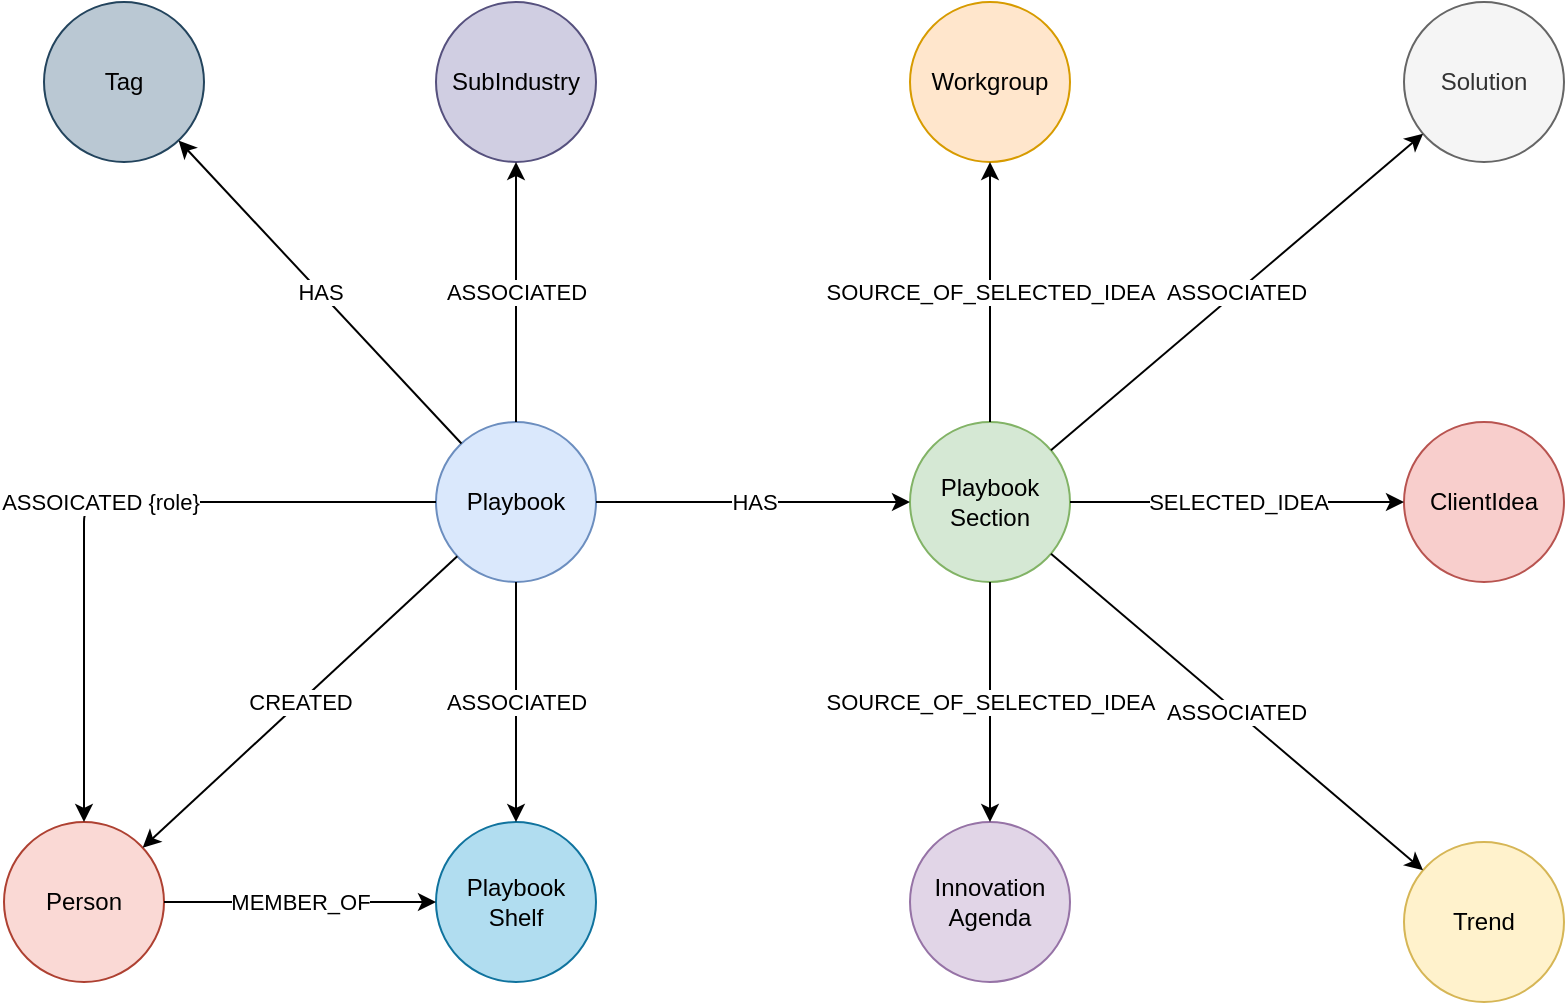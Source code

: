 <mxfile version="11.1.4" type="device"><diagram id="CUh0xySv4E7kLNA9sChw" name="Page-1"><mxGraphModel dx="2249" dy="944" grid="1" gridSize="10" guides="1" tooltips="1" connect="1" arrows="1" fold="1" page="1" pageScale="1" pageWidth="827" pageHeight="1169" math="0" shadow="0"><root><mxCell id="0"/><mxCell id="1" parent="0"/><mxCell id="QiXPJ2tV-ax7jhm2pAnW-1" value="Playbook" style="ellipse;whiteSpace=wrap;html=1;aspect=fixed;fillColor=#dae8fc;strokeColor=#6c8ebf;" vertex="1" parent="1"><mxGeometry x="216" y="280" width="80" height="80" as="geometry"/></mxCell><mxCell id="QiXPJ2tV-ax7jhm2pAnW-2" value="Playbook&lt;br&gt;Section" style="ellipse;whiteSpace=wrap;html=1;aspect=fixed;fillColor=#d5e8d4;strokeColor=#82b366;" vertex="1" parent="1"><mxGeometry x="453" y="280" width="80" height="80" as="geometry"/></mxCell><mxCell id="QiXPJ2tV-ax7jhm2pAnW-3" value="HAS" style="endArrow=classic;html=1;" edge="1" parent="1" source="QiXPJ2tV-ax7jhm2pAnW-1" target="QiXPJ2tV-ax7jhm2pAnW-2"><mxGeometry width="50" height="50" relative="1" as="geometry"><mxPoint x="360" y="420" as="sourcePoint"/><mxPoint x="480" y="420" as="targetPoint"/></mxGeometry></mxCell><mxCell id="QiXPJ2tV-ax7jhm2pAnW-4" value="ClientIdea" style="ellipse;whiteSpace=wrap;html=1;aspect=fixed;fillColor=#f8cecc;strokeColor=#b85450;" vertex="1" parent="1"><mxGeometry x="700" y="280" width="80" height="80" as="geometry"/></mxCell><mxCell id="QiXPJ2tV-ax7jhm2pAnW-5" value="SELECTED_IDEA" style="endArrow=classic;html=1;" edge="1" parent="1" source="QiXPJ2tV-ax7jhm2pAnW-2" target="QiXPJ2tV-ax7jhm2pAnW-4"><mxGeometry width="50" height="50" relative="1" as="geometry"><mxPoint x="270" y="330" as="sourcePoint"/><mxPoint x="463" y="330" as="targetPoint"/></mxGeometry></mxCell><mxCell id="QiXPJ2tV-ax7jhm2pAnW-6" value="Workgroup" style="ellipse;whiteSpace=wrap;html=1;aspect=fixed;fillColor=#ffe6cc;strokeColor=#d79b00;" vertex="1" parent="1"><mxGeometry x="453" y="70" width="80" height="80" as="geometry"/></mxCell><mxCell id="QiXPJ2tV-ax7jhm2pAnW-7" value="Innovation&lt;br&gt;Agenda" style="ellipse;whiteSpace=wrap;html=1;aspect=fixed;fillColor=#e1d5e7;strokeColor=#9673a6;" vertex="1" parent="1"><mxGeometry x="453" y="480" width="80" height="80" as="geometry"/></mxCell><mxCell id="QiXPJ2tV-ax7jhm2pAnW-8" value="SOURCE_OF_SELECTED_IDEA" style="endArrow=classic;html=1;" edge="1" parent="1" source="QiXPJ2tV-ax7jhm2pAnW-2" target="QiXPJ2tV-ax7jhm2pAnW-6"><mxGeometry width="50" height="50" relative="1" as="geometry"><mxPoint x="503" y="370" as="sourcePoint"/><mxPoint x="503" y="510" as="targetPoint"/></mxGeometry></mxCell><mxCell id="QiXPJ2tV-ax7jhm2pAnW-9" value="SOURCE_OF_SELECTED_IDEA" style="endArrow=classic;html=1;" edge="1" parent="1" source="QiXPJ2tV-ax7jhm2pAnW-2" target="QiXPJ2tV-ax7jhm2pAnW-7"><mxGeometry width="50" height="50" relative="1" as="geometry"><mxPoint x="503" y="290" as="sourcePoint"/><mxPoint x="503" y="160" as="targetPoint"/></mxGeometry></mxCell><mxCell id="QiXPJ2tV-ax7jhm2pAnW-10" value="Solution" style="ellipse;whiteSpace=wrap;html=1;aspect=fixed;fillColor=#f5f5f5;strokeColor=#666666;fontColor=#333333;" vertex="1" parent="1"><mxGeometry x="700" y="70" width="80" height="80" as="geometry"/></mxCell><mxCell id="QiXPJ2tV-ax7jhm2pAnW-11" value="Playbook&lt;br&gt;Shelf" style="ellipse;whiteSpace=wrap;html=1;aspect=fixed;fillColor=#b1ddf0;strokeColor=#10739e;" vertex="1" parent="1"><mxGeometry x="216" y="480" width="80" height="80" as="geometry"/></mxCell><mxCell id="QiXPJ2tV-ax7jhm2pAnW-12" value="SubIndustry" style="ellipse;whiteSpace=wrap;html=1;aspect=fixed;fillColor=#d0cee2;strokeColor=#56517e;" vertex="1" parent="1"><mxGeometry x="216" y="70" width="80" height="80" as="geometry"/></mxCell><mxCell id="QiXPJ2tV-ax7jhm2pAnW-13" value="Trend" style="ellipse;whiteSpace=wrap;html=1;aspect=fixed;fillColor=#fff2cc;strokeColor=#d6b656;" vertex="1" parent="1"><mxGeometry x="700" y="490" width="80" height="80" as="geometry"/></mxCell><mxCell id="QiXPJ2tV-ax7jhm2pAnW-14" value="Tag" style="ellipse;whiteSpace=wrap;html=1;aspect=fixed;fillColor=#bac8d3;strokeColor=#23445d;" vertex="1" parent="1"><mxGeometry x="20" y="70" width="80" height="80" as="geometry"/></mxCell><mxCell id="QiXPJ2tV-ax7jhm2pAnW-15" value="Person" style="ellipse;whiteSpace=wrap;html=1;aspect=fixed;fillColor=#fad9d5;strokeColor=#ae4132;" vertex="1" parent="1"><mxGeometry y="480" width="80" height="80" as="geometry"/></mxCell><mxCell id="QiXPJ2tV-ax7jhm2pAnW-16" value="ASSOCIATED" style="endArrow=classic;html=1;" edge="1" parent="1" source="QiXPJ2tV-ax7jhm2pAnW-1" target="QiXPJ2tV-ax7jhm2pAnW-12"><mxGeometry width="50" height="50" relative="1" as="geometry"><mxPoint x="306" y="330" as="sourcePoint"/><mxPoint x="463" y="330" as="targetPoint"/></mxGeometry></mxCell><mxCell id="QiXPJ2tV-ax7jhm2pAnW-17" value="ASSOCIATED" style="endArrow=classic;html=1;" edge="1" parent="1" source="QiXPJ2tV-ax7jhm2pAnW-1" target="QiXPJ2tV-ax7jhm2pAnW-11"><mxGeometry width="50" height="50" relative="1" as="geometry"><mxPoint x="266" y="290" as="sourcePoint"/><mxPoint x="266" y="160" as="targetPoint"/></mxGeometry></mxCell><mxCell id="QiXPJ2tV-ax7jhm2pAnW-18" value="HAS" style="endArrow=classic;html=1;" edge="1" parent="1" source="QiXPJ2tV-ax7jhm2pAnW-1" target="QiXPJ2tV-ax7jhm2pAnW-14"><mxGeometry width="50" height="50" relative="1" as="geometry"><mxPoint x="306" y="330" as="sourcePoint"/><mxPoint x="463" y="330" as="targetPoint"/></mxGeometry></mxCell><mxCell id="QiXPJ2tV-ax7jhm2pAnW-19" value="CREATED" style="endArrow=classic;html=1;" edge="1" parent="1" source="QiXPJ2tV-ax7jhm2pAnW-1" target="QiXPJ2tV-ax7jhm2pAnW-15"><mxGeometry width="50" height="50" relative="1" as="geometry"><mxPoint x="226" y="330" as="sourcePoint"/><mxPoint x="100" y="330" as="targetPoint"/></mxGeometry></mxCell><mxCell id="QiXPJ2tV-ax7jhm2pAnW-20" value="MEMBER_OF" style="endArrow=classic;html=1;" edge="1" parent="1" source="QiXPJ2tV-ax7jhm2pAnW-15" target="QiXPJ2tV-ax7jhm2pAnW-11"><mxGeometry width="50" height="50" relative="1" as="geometry"><mxPoint x="235.886" y="356.328" as="sourcePoint"/><mxPoint x="90.121" y="483.681" as="targetPoint"/></mxGeometry></mxCell><mxCell id="QiXPJ2tV-ax7jhm2pAnW-21" value="ASSOCIATED" style="endArrow=classic;html=1;" edge="1" parent="1" source="QiXPJ2tV-ax7jhm2pAnW-2" target="QiXPJ2tV-ax7jhm2pAnW-13"><mxGeometry width="50" height="50" relative="1" as="geometry"><mxPoint x="266" y="290" as="sourcePoint"/><mxPoint x="266" y="160" as="targetPoint"/></mxGeometry></mxCell><mxCell id="QiXPJ2tV-ax7jhm2pAnW-22" value="ASSOCIATED" style="endArrow=classic;html=1;" edge="1" parent="1" source="QiXPJ2tV-ax7jhm2pAnW-2" target="QiXPJ2tV-ax7jhm2pAnW-10"><mxGeometry width="50" height="50" relative="1" as="geometry"><mxPoint x="532.968" y="356.494" as="sourcePoint"/><mxPoint x="710.062" y="513.473" as="targetPoint"/></mxGeometry></mxCell><mxCell id="QiXPJ2tV-ax7jhm2pAnW-24" value="ASSOICATED {role}" style="endArrow=classic;html=1;entryX=0.5;entryY=0;entryDx=0;entryDy=0;" edge="1" parent="1" source="QiXPJ2tV-ax7jhm2pAnW-1" target="QiXPJ2tV-ax7jhm2pAnW-15"><mxGeometry width="50" height="50" relative="1" as="geometry"><mxPoint x="237.313" y="357.876" as="sourcePoint"/><mxPoint x="88.699" y="502.137" as="targetPoint"/><Array as="points"><mxPoint x="40" y="320"/></Array></mxGeometry></mxCell></root></mxGraphModel></diagram></mxfile>